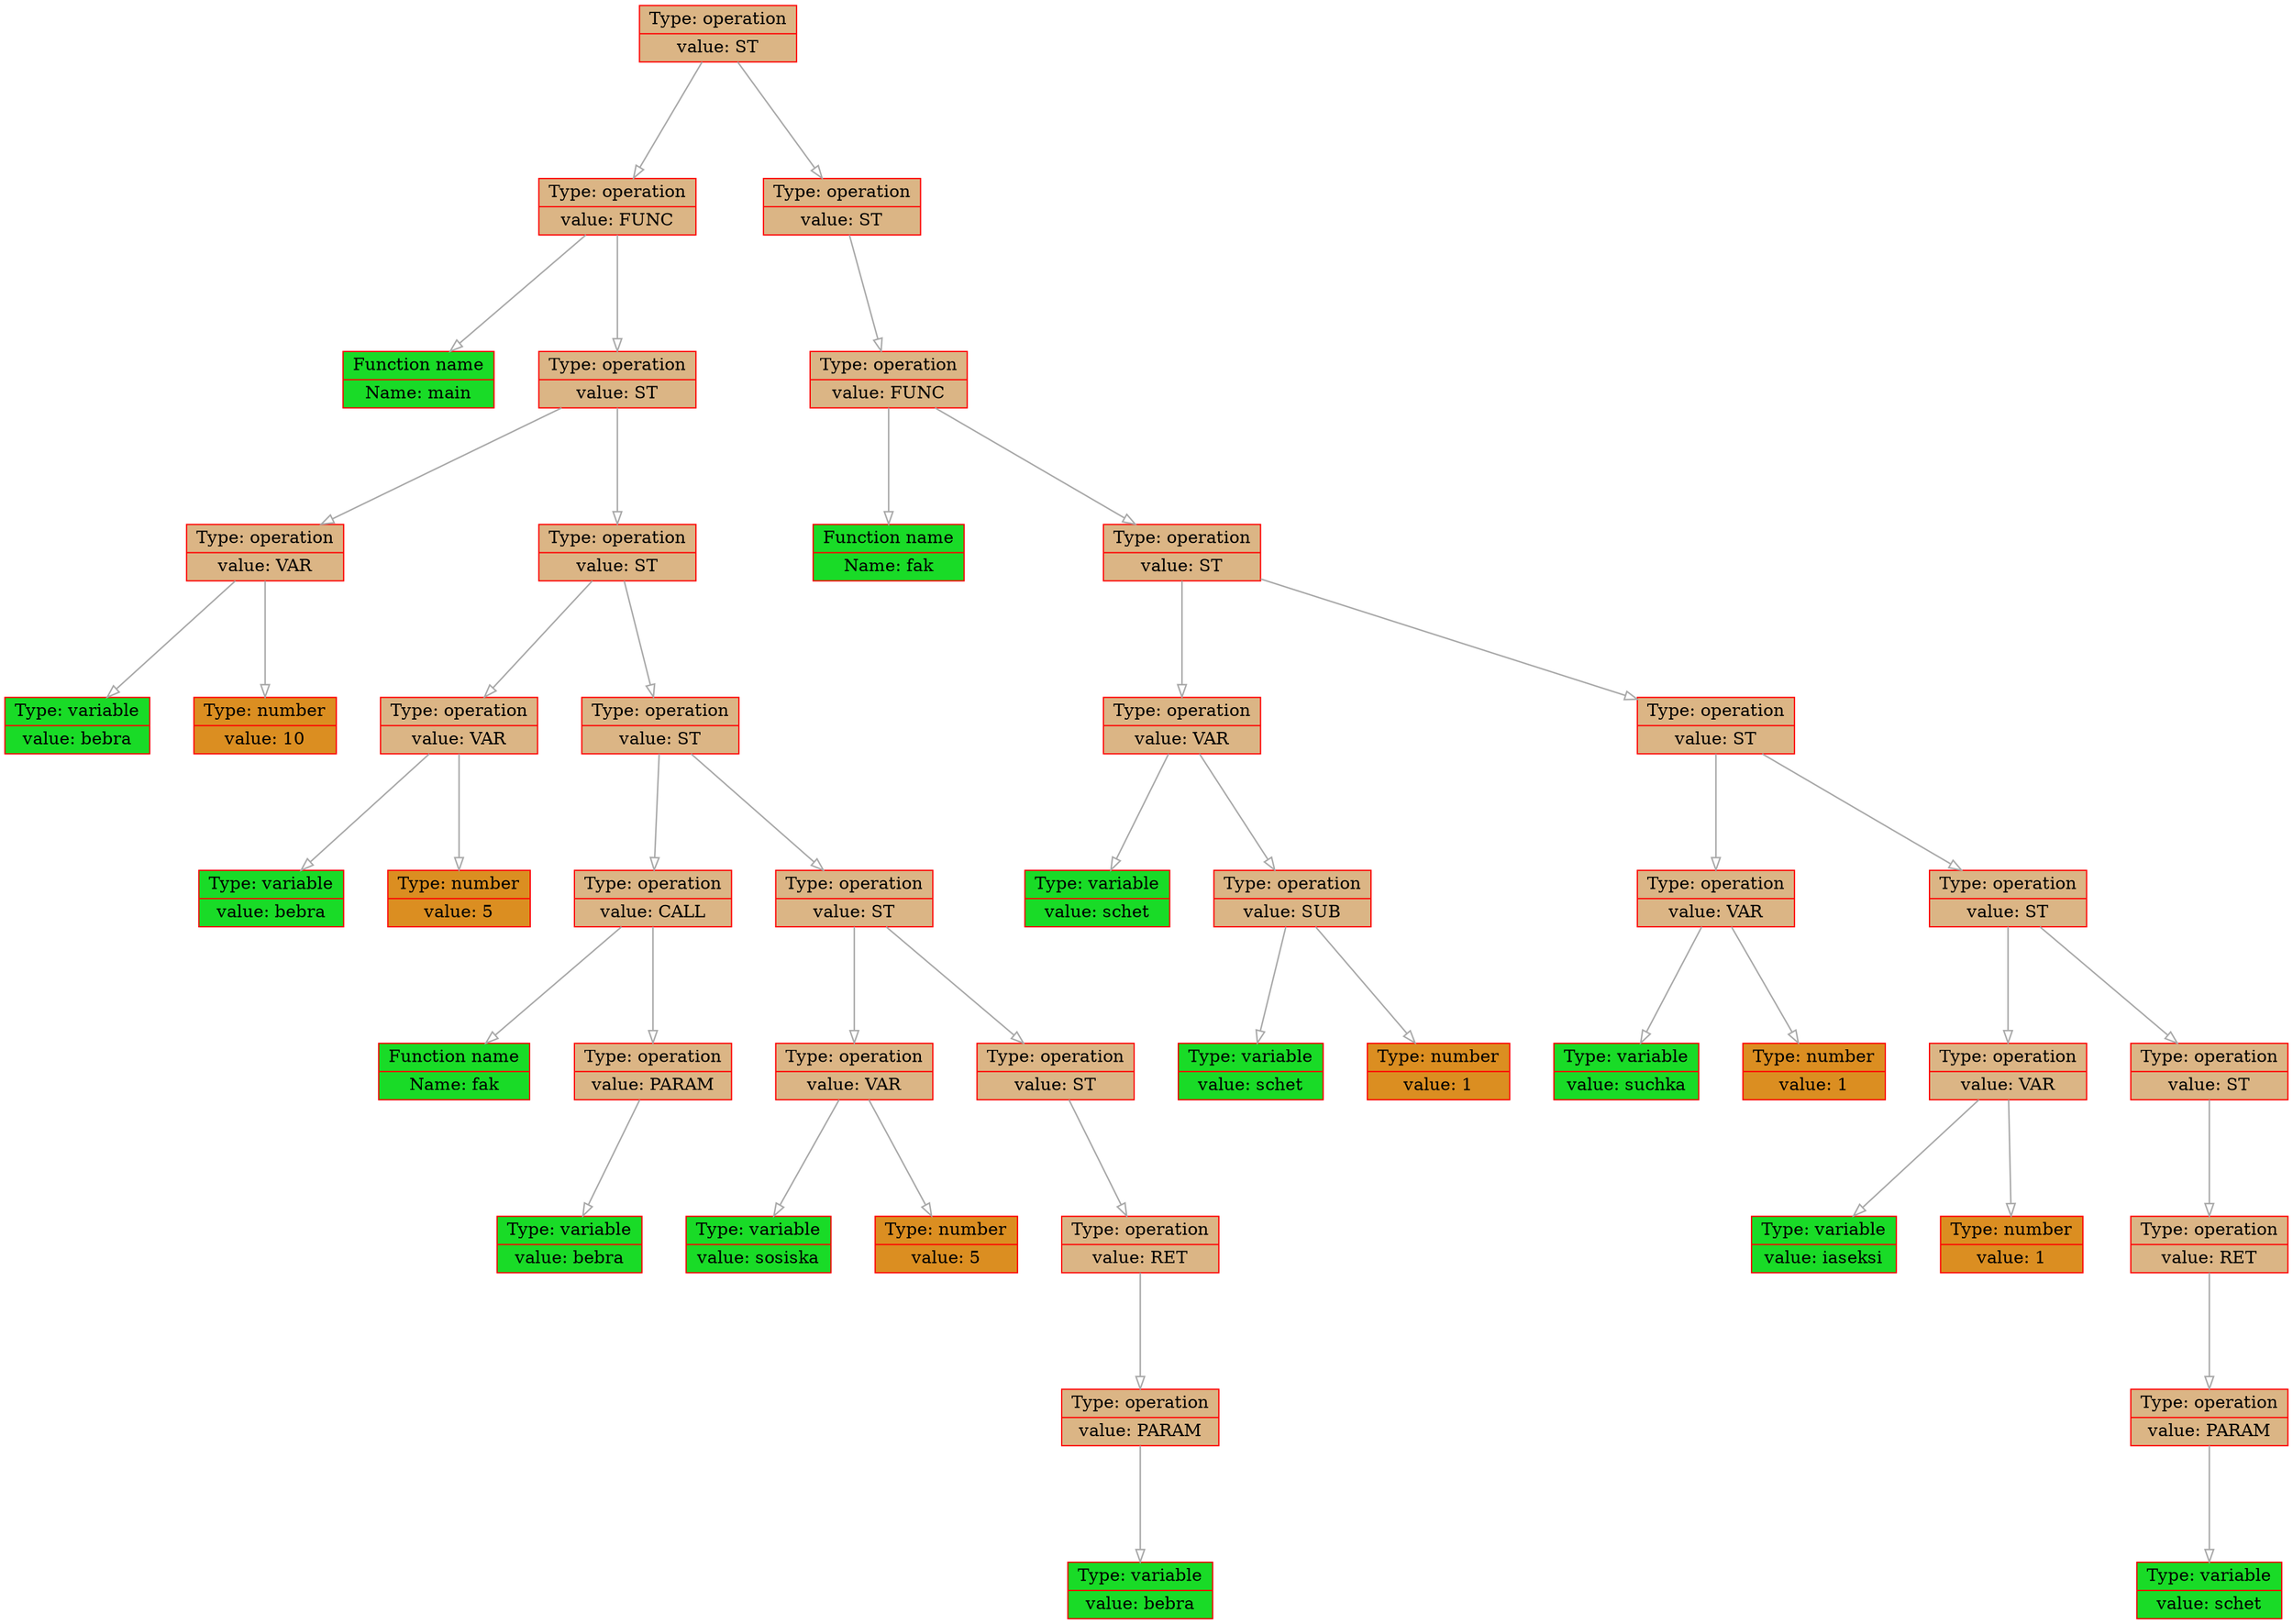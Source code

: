 
    digraph g {
        dpi      = 200;
        fontname = "Comic Sans MS";
        fontsize = 20;
        rankdir   =  TB;
        edge [color = darkgrey, arrowhead = onormal, arrowsize = 1, penwidth = 1.2]
        graph[fillcolor = lightgreen, ranksep = 1.3, nodesep = 0.5,
        style = "rounded, filled",color = green, penwidth = 2]

    Node0000023735eabb90[shape=record, width=0.2, style="filled", color="red", fillcolor="#DBB585",label=" {Type: operation | value: ST}"] 
 
Node0000023735eab7e0[shape=record, width=0.2, style="filled", color="red", fillcolor="#DBB585",label=" {Type: operation | value: FUNC}"] 
 
Node0000023735ea1cc0[shape=record, width=0.2, style="filled", color="red", fillcolor="#19DB27",label=" {Function name | Name: main}"] 
 
Node0000023735eab6f0[shape=record, width=0.2, style="filled", color="red", fillcolor="#DBB585",label=" {Type: operation | value: ST}"] 
 
Node0000023735ea1d50[shape=record, width=0.2, style="filled", color="red", fillcolor="#DBB585",label=" {Type: operation | value: VAR}"] 
 
Node0000023735ea1cf0[shape=record, width=0.2, style="filled", color="red", fillcolor="#19DB27",label=" {Type: variable | value: bebra}"] 
 
Node0000023735ea1d20[shape=record, width=0.2, style="filled", color="red", fillcolor="#DB8E21",label=" {Type: number | value: 10}"] 
 
Node0000023735eab630[shape=record, width=0.2, style="filled", color="red", fillcolor="#DBB585",label=" {Type: operation | value: ST}"] 
 
Node00000237360e3e70[shape=record, width=0.2, style="filled", color="red", fillcolor="#DBB585",label=" {Type: operation | value: VAR}"] 
 
Node0000023735ea1d80[shape=record, width=0.2, style="filled", color="red", fillcolor="#19DB27",label=" {Type: variable | value: bebra}"] 
 
Node0000023735ea1db0[shape=record, width=0.2, style="filled", color="red", fillcolor="#DB8E21",label=" {Type: number | value: 5}"] 
 
Node0000023735eab720[shape=record, width=0.2, style="filled", color="red", fillcolor="#DBB585",label=" {Type: operation | value: ST}"] 
 
Node00000237360e3f30[shape=record, width=0.2, style="filled", color="red", fillcolor="#DBB585",label=" {Type: operation | value: CALL}"] 
 
Node00000237360e3ea0[shape=record, width=0.2, style="filled", color="red", fillcolor="#19DB27",label=" {Function name | Name: fak}"] 
 
Node00000237360e3f00[shape=record, width=0.2, style="filled", color="red", fillcolor="#DBB585",label=" {Type: operation | value: PARAM}"] 
 
Node00000237360e3ed0[shape=record, width=0.2, style="filled", color="red", fillcolor="#19DB27",label=" {Type: variable | value: bebra}"] 
 
Node0000023735eab750[shape=record, width=0.2, style="filled", color="red", fillcolor="#DBB585",label=" {Type: operation | value: ST}"] 
 
Node0000023735eab550[shape=record, width=0.2, style="filled", color="red", fillcolor="#DBB585",label=" {Type: operation | value: VAR}"] 
 
Node00000237360e3f60[shape=record, width=0.2, style="filled", color="red", fillcolor="#19DB27",label=" {Type: variable | value: sosiska}"] 
 
Node00000237360e3f90[shape=record, width=0.2, style="filled", color="red", fillcolor="#DB8E21",label=" {Type: number | value: 5}"] 
 
Node0000023735eab660[shape=record, width=0.2, style="filled", color="red", fillcolor="#DBB585",label=" {Type: operation | value: ST}"] 
 
Node0000023735eab6c0[shape=record, width=0.2, style="filled", color="red", fillcolor="#DBB585",label=" {Type: operation | value: RET}"] 
 
Node0000023735eab690[shape=record, width=0.2, style="filled", color="red", fillcolor="#DBB585",label=" {Type: operation | value: PARAM}"] 
 
Node0000023735eab7b0[shape=record, width=0.2, style="filled", color="red", fillcolor="#19DB27",label=" {Type: variable | value: bebra}"] 
 
Node0000023735eac070[shape=record, width=0.2, style="filled", color="red", fillcolor="#DBB585",label=" {Type: operation | value: ST}"] 
 
Node0000023735eabe90[shape=record, width=0.2, style="filled", color="red", fillcolor="#DBB585",label=" {Type: operation | value: FUNC}"] 
 
Node0000023735eab810[shape=record, width=0.2, style="filled", color="red", fillcolor="#19DB27",label=" {Function name | Name: fak}"] 
 
Node0000023735eabe60[shape=record, width=0.2, style="filled", color="red", fillcolor="#DBB585",label=" {Type: operation | value: ST}"] 
 
Node0000023735eab870[shape=record, width=0.2, style="filled", color="red", fillcolor="#DBB585",label=" {Type: operation | value: VAR}"] 
 
Node0000023735eab930[shape=record, width=0.2, style="filled", color="red", fillcolor="#19DB27",label=" {Type: variable | value: schet}"] 
 
Node0000023735eab8d0[shape=record, width=0.2, style="filled", color="red", fillcolor="#DBB585",label=" {Type: operation | value: SUB}"] 
 
Node0000023735eab780[shape=record, width=0.2, style="filled", color="red", fillcolor="#19DB27",label=" {Type: variable | value: schet}"] 
 
Node0000023735eab840[shape=record, width=0.2, style="filled", color="red", fillcolor="#DB8E21",label=" {Type: number | value: 1}"] 
 
Node0000023735eabb60[shape=record, width=0.2, style="filled", color="red", fillcolor="#DBB585",label=" {Type: operation | value: ST}"] 
 
Node0000023735eab5d0[shape=record, width=0.2, style="filled", color="red", fillcolor="#DBB585",label=" {Type: operation | value: VAR}"] 
 
Node0000023735eab8a0[shape=record, width=0.2, style="filled", color="red", fillcolor="#19DB27",label=" {Type: variable | value: suchka}"] 
 
Node0000023735eab900[shape=record, width=0.2, style="filled", color="red", fillcolor="#DB8E21",label=" {Type: number | value: 1}"] 
 
Node0000023735eabd40[shape=record, width=0.2, style="filled", color="red", fillcolor="#DBB585",label=" {Type: operation | value: ST}"] 
 
Node0000023735eabe00[shape=record, width=0.2, style="filled", color="red", fillcolor="#DBB585",label=" {Type: operation | value: VAR}"] 
 
Node0000023735eab600[shape=record, width=0.2, style="filled", color="red", fillcolor="#19DB27",label=" {Type: variable | value: iaseksi}"] 
 
Node0000023735eabc50[shape=record, width=0.2, style="filled", color="red", fillcolor="#DB8E21",label=" {Type: number | value: 1}"] 
 
Node0000023735eabb30[shape=record, width=0.2, style="filled", color="red", fillcolor="#DBB585",label=" {Type: operation | value: ST}"] 
 
Node0000023735eabec0[shape=record, width=0.2, style="filled", color="red", fillcolor="#DBB585",label=" {Type: operation | value: RET}"] 
 
Node0000023735eac0a0[shape=record, width=0.2, style="filled", color="red", fillcolor="#DBB585",label=" {Type: operation | value: PARAM}"] 
 
Node0000023735eabf50[shape=record, width=0.2, style="filled", color="red", fillcolor="#19DB27",label=" {Type: variable | value: schet}"] 
 
Node0000023735eabb90->Node0000023735eab7e0
Node0000023735eab7e0->Node0000023735ea1cc0
Node0000023735eab7e0->Node0000023735eab6f0
Node0000023735eab6f0->Node0000023735ea1d50
Node0000023735ea1d50->Node0000023735ea1cf0
Node0000023735ea1d50->Node0000023735ea1d20
Node0000023735eab6f0->Node0000023735eab630
Node0000023735eab630->Node00000237360e3e70
Node00000237360e3e70->Node0000023735ea1d80
Node00000237360e3e70->Node0000023735ea1db0
Node0000023735eab630->Node0000023735eab720
Node0000023735eab720->Node00000237360e3f30
Node00000237360e3f30->Node00000237360e3ea0
Node00000237360e3f30->Node00000237360e3f00
Node00000237360e3f00->Node00000237360e3ed0
Node0000023735eab720->Node0000023735eab750
Node0000023735eab750->Node0000023735eab550
Node0000023735eab550->Node00000237360e3f60
Node0000023735eab550->Node00000237360e3f90
Node0000023735eab750->Node0000023735eab660
Node0000023735eab660->Node0000023735eab6c0
Node0000023735eab6c0->Node0000023735eab690
Node0000023735eab690->Node0000023735eab7b0
Node0000023735eabb90->Node0000023735eac070
Node0000023735eac070->Node0000023735eabe90
Node0000023735eabe90->Node0000023735eab810
Node0000023735eabe90->Node0000023735eabe60
Node0000023735eabe60->Node0000023735eab870
Node0000023735eab870->Node0000023735eab930
Node0000023735eab870->Node0000023735eab8d0
Node0000023735eab8d0->Node0000023735eab780
Node0000023735eab8d0->Node0000023735eab840
Node0000023735eabe60->Node0000023735eabb60
Node0000023735eabb60->Node0000023735eab5d0
Node0000023735eab5d0->Node0000023735eab8a0
Node0000023735eab5d0->Node0000023735eab900
Node0000023735eabb60->Node0000023735eabd40
Node0000023735eabd40->Node0000023735eabe00
Node0000023735eabe00->Node0000023735eab600
Node0000023735eabe00->Node0000023735eabc50
Node0000023735eabd40->Node0000023735eabb30
Node0000023735eabb30->Node0000023735eabec0
Node0000023735eabec0->Node0000023735eac0a0
Node0000023735eac0a0->Node0000023735eabf50
}
